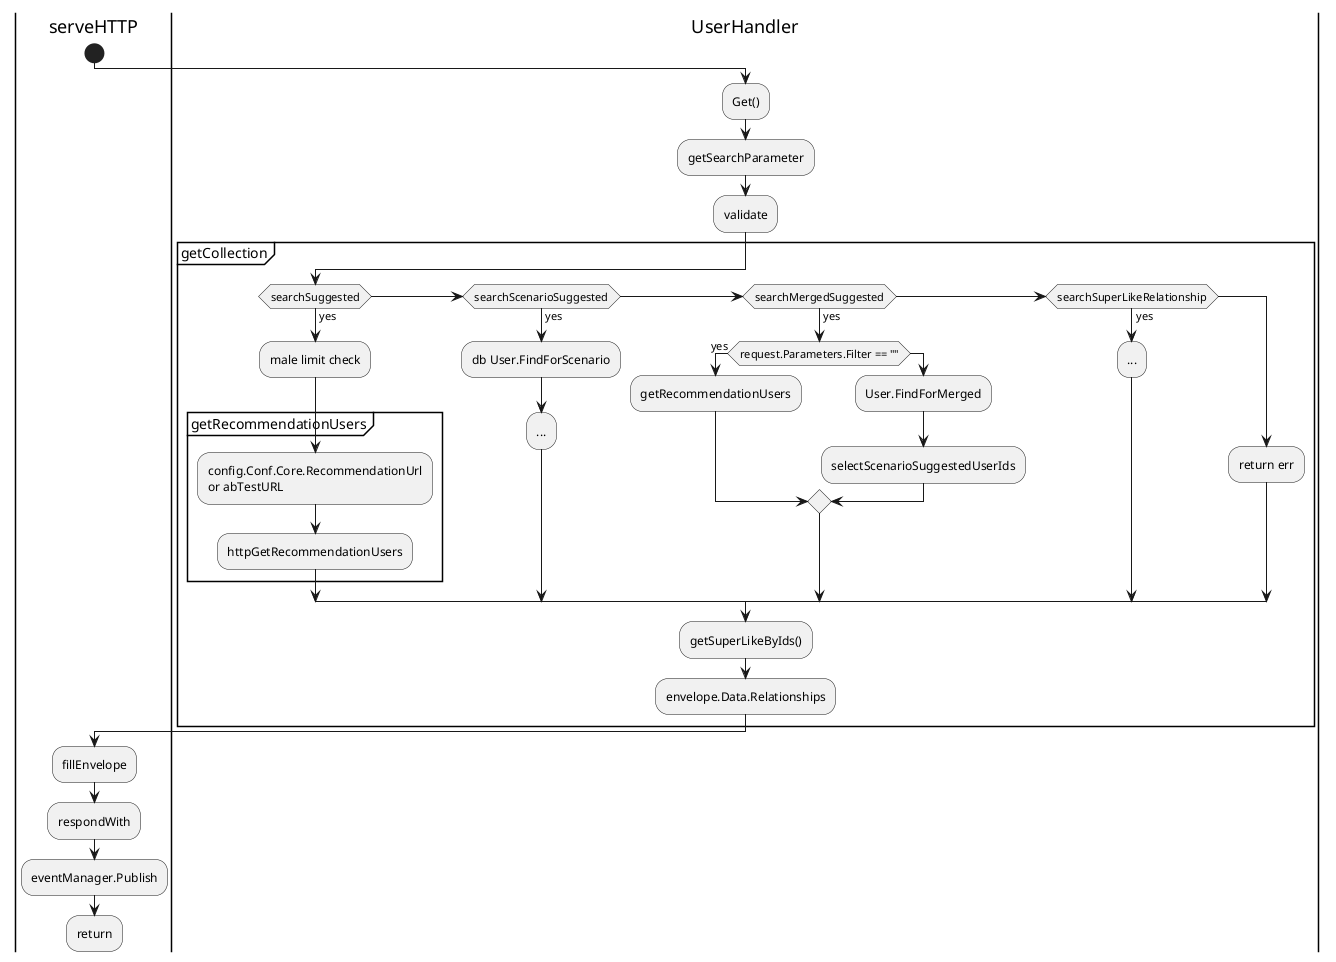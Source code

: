 @startuml
|serveHTTP|
start
|UserHandler|
:Get();
:getSearchParameter;
:validate;
partition getCollection {
    if (searchSuggested) then (yes)
        :male limit check;
        partition getRecommendationUsers{
            :config.Conf.Core.RecommendationUrl
            or abTestURL;
            :httpGetRecommendationUsers;
        }
    elseif (searchScenarioSuggested) then (yes)
        :db User.FindForScenario;
        :...;
    elseif (searchMergedSuggested) then (yes)
        if (request.Parameters.Filter == "") then (yes)
            :getRecommendationUsers;
        else
            :User.FindForMerged;
            :selectScenarioSuggestedUserIds;
        endif
    elseif (searchSuperLikeRelationship) then (yes)
        :...;
    else
        :return err;
    endif

     :getSuperLikeByIds();
     :envelope.Data.Relationships;
}

|serveHTTP|
:fillEnvelope;
:respondWith;
:eventManager.Publish;
:return;
@enduml